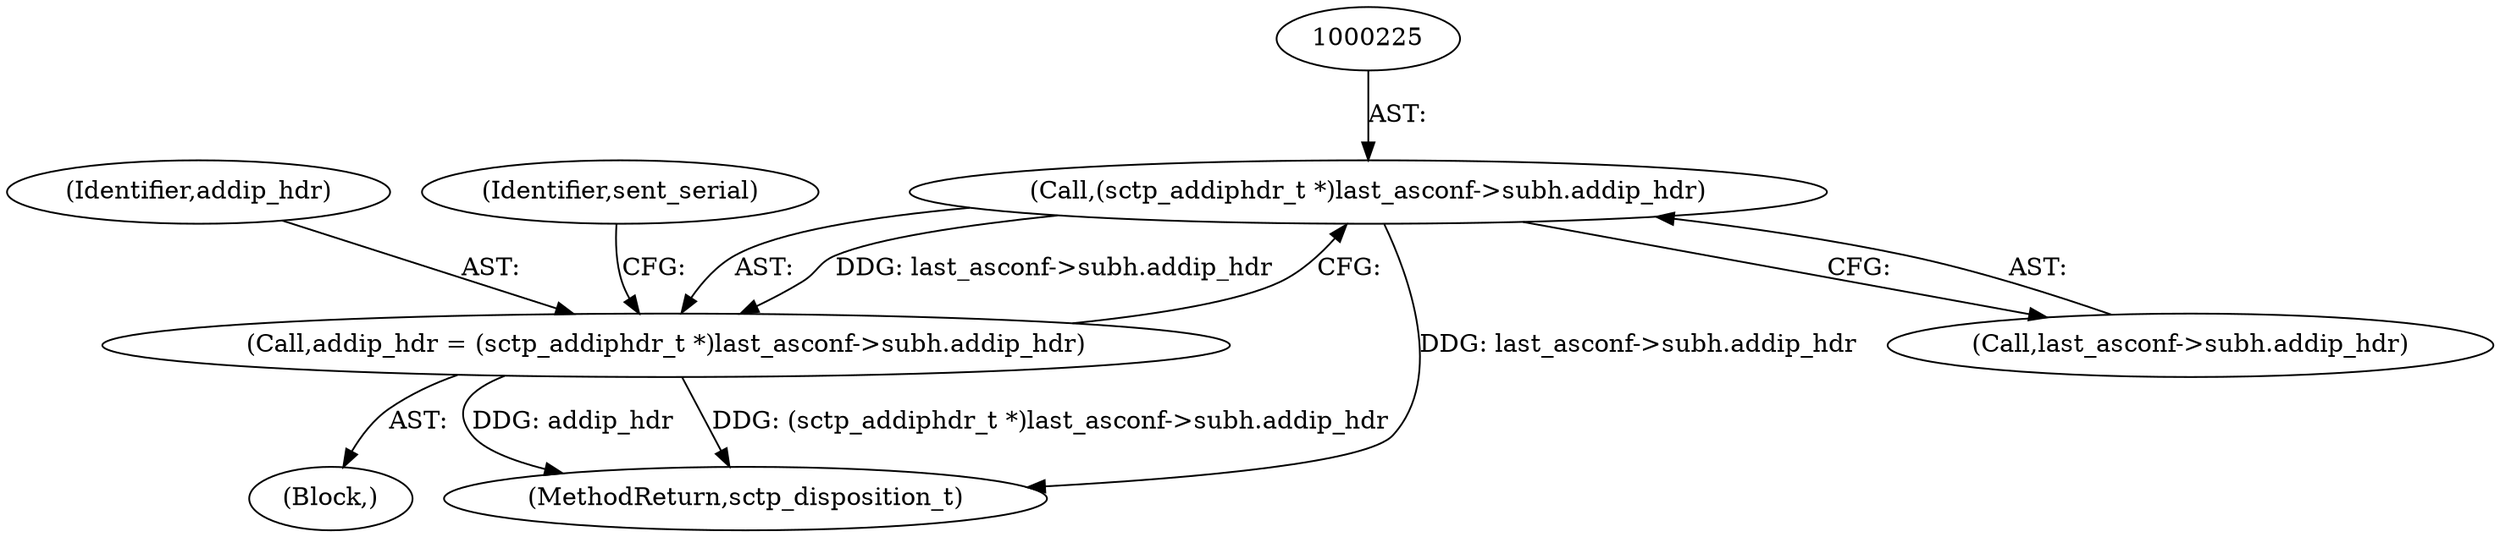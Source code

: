digraph "0_linux_9de7922bc709eee2f609cd01d98aaedc4cf5ea74_2@pointer" {
"1000224" [label="(Call,(sctp_addiphdr_t *)last_asconf->subh.addip_hdr)"];
"1000222" [label="(Call,addip_hdr = (sctp_addiphdr_t *)last_asconf->subh.addip_hdr)"];
"1000224" [label="(Call,(sctp_addiphdr_t *)last_asconf->subh.addip_hdr)"];
"1000223" [label="(Identifier,addip_hdr)"];
"1000232" [label="(Identifier,sent_serial)"];
"1000221" [label="(Block,)"];
"1000375" [label="(MethodReturn,sctp_disposition_t)"];
"1000222" [label="(Call,addip_hdr = (sctp_addiphdr_t *)last_asconf->subh.addip_hdr)"];
"1000226" [label="(Call,last_asconf->subh.addip_hdr)"];
"1000224" -> "1000222"  [label="AST: "];
"1000224" -> "1000226"  [label="CFG: "];
"1000225" -> "1000224"  [label="AST: "];
"1000226" -> "1000224"  [label="AST: "];
"1000222" -> "1000224"  [label="CFG: "];
"1000224" -> "1000375"  [label="DDG: last_asconf->subh.addip_hdr"];
"1000224" -> "1000222"  [label="DDG: last_asconf->subh.addip_hdr"];
"1000222" -> "1000221"  [label="AST: "];
"1000223" -> "1000222"  [label="AST: "];
"1000232" -> "1000222"  [label="CFG: "];
"1000222" -> "1000375"  [label="DDG: addip_hdr"];
"1000222" -> "1000375"  [label="DDG: (sctp_addiphdr_t *)last_asconf->subh.addip_hdr"];
}
